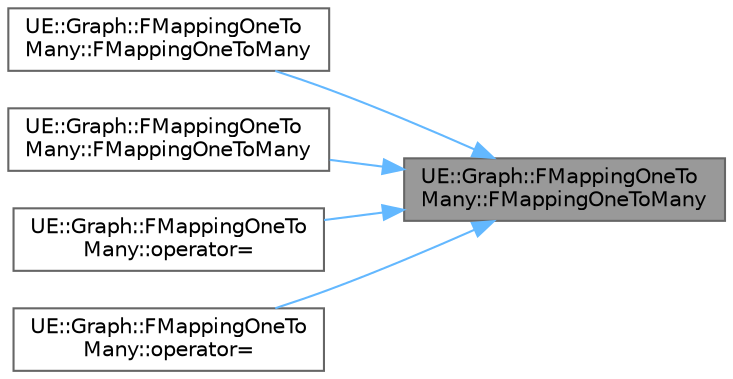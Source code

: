 digraph "UE::Graph::FMappingOneToMany::FMappingOneToMany"
{
 // INTERACTIVE_SVG=YES
 // LATEX_PDF_SIZE
  bgcolor="transparent";
  edge [fontname=Helvetica,fontsize=10,labelfontname=Helvetica,labelfontsize=10];
  node [fontname=Helvetica,fontsize=10,shape=box,height=0.2,width=0.4];
  rankdir="RL";
  Node1 [id="Node000001",label="UE::Graph::FMappingOneTo\lMany::FMappingOneToMany",height=0.2,width=0.4,color="gray40", fillcolor="grey60", style="filled", fontcolor="black",tooltip=" "];
  Node1 -> Node2 [id="edge1_Node000001_Node000002",dir="back",color="steelblue1",style="solid",tooltip=" "];
  Node2 [id="Node000002",label="UE::Graph::FMappingOneTo\lMany::FMappingOneToMany",height=0.2,width=0.4,color="grey40", fillcolor="white", style="filled",URL="$d9/d91/structUE_1_1Graph_1_1FMappingOneToMany.html#ace092e7411357a520eea2a4b1468eb79",tooltip=" "];
  Node1 -> Node3 [id="edge2_Node000001_Node000003",dir="back",color="steelblue1",style="solid",tooltip=" "];
  Node3 [id="Node000003",label="UE::Graph::FMappingOneTo\lMany::FMappingOneToMany",height=0.2,width=0.4,color="grey40", fillcolor="white", style="filled",URL="$d9/d91/structUE_1_1Graph_1_1FMappingOneToMany.html#ac69417de261568a2e1c37ed312bf3e3f",tooltip=" "];
  Node1 -> Node4 [id="edge3_Node000001_Node000004",dir="back",color="steelblue1",style="solid",tooltip=" "];
  Node4 [id="Node000004",label="UE::Graph::FMappingOneTo\lMany::operator=",height=0.2,width=0.4,color="grey40", fillcolor="white", style="filled",URL="$d9/d91/structUE_1_1Graph_1_1FMappingOneToMany.html#a02ccd26b06d377310bbdc5bae0dd0f13",tooltip=" "];
  Node1 -> Node5 [id="edge4_Node000001_Node000005",dir="back",color="steelblue1",style="solid",tooltip=" "];
  Node5 [id="Node000005",label="UE::Graph::FMappingOneTo\lMany::operator=",height=0.2,width=0.4,color="grey40", fillcolor="white", style="filled",URL="$d9/d91/structUE_1_1Graph_1_1FMappingOneToMany.html#a07be2d9ca367cc47adaaaefb654ecef4",tooltip=" "];
}
